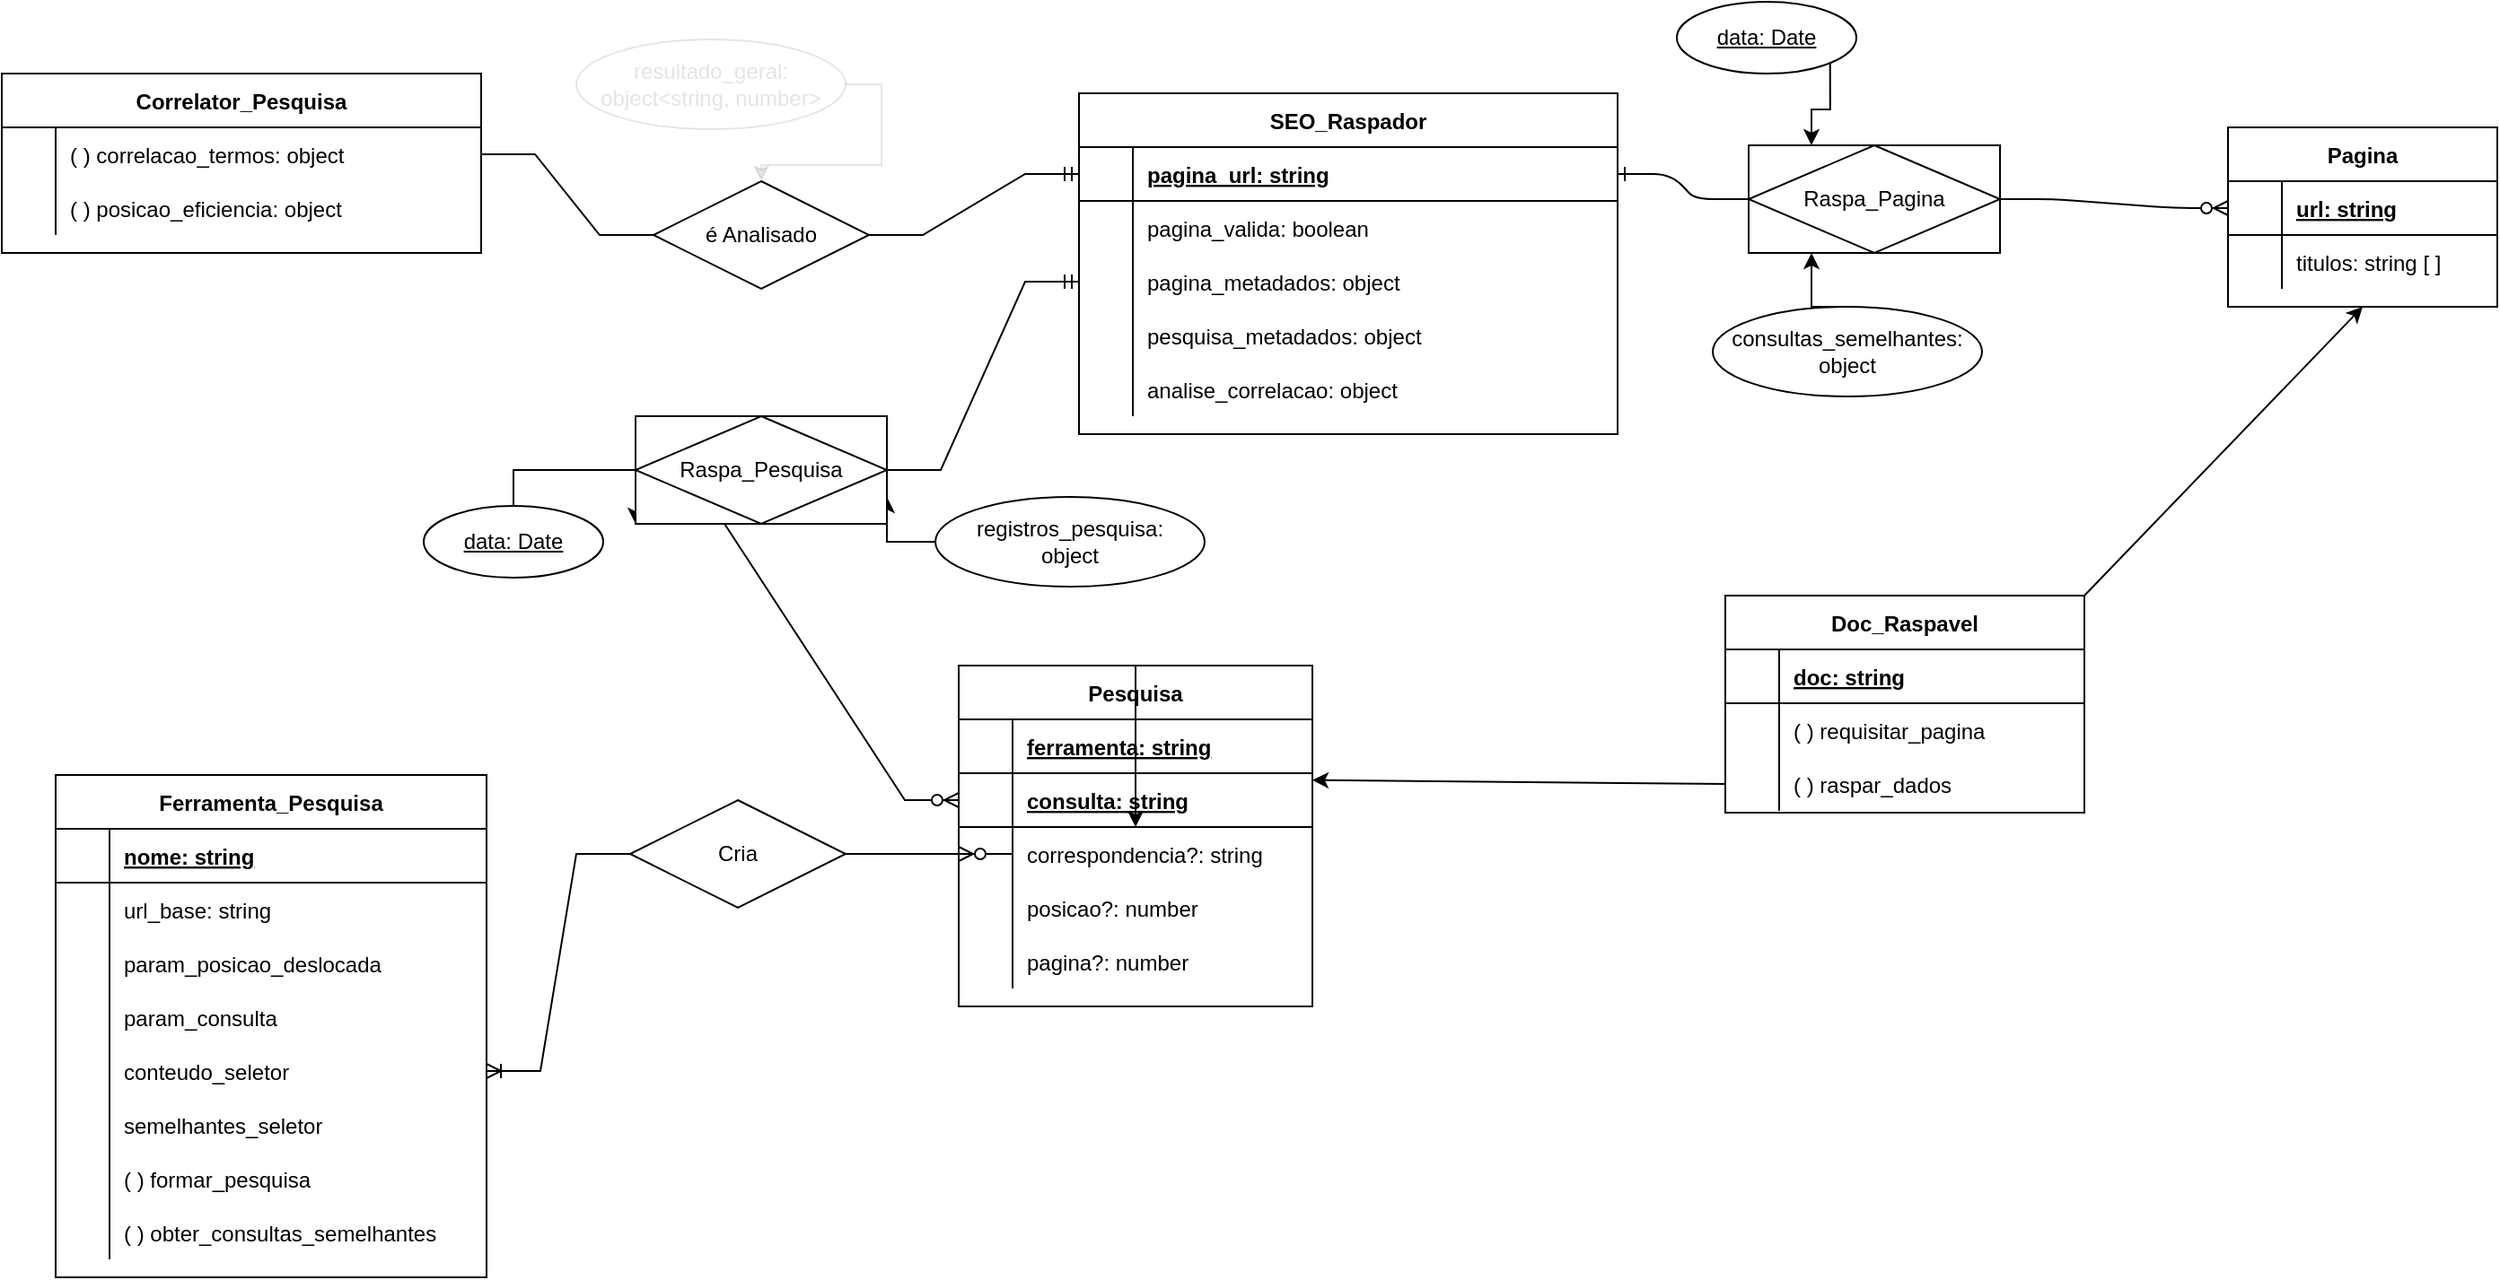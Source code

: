 <mxfile>
    <diagram id="R2lEEEUBdFMjLlhIrx00" name="Page-1">
        <mxGraphModel dx="1712" dy="629" grid="1" gridSize="10" guides="1" tooltips="1" connect="1" arrows="1" fold="1" page="1" pageScale="1" pageWidth="850" pageHeight="1100" math="0" shadow="0" extFonts="Permanent Marker^https://fonts.googleapis.com/css?family=Permanent+Marker">
            <root>
                <mxCell id="0"/>
                <mxCell id="1" parent="0"/>
                <mxCell id="C-vyLk0tnHw3VtMMgP7b-1" value="" style="edgeStyle=entityRelationEdgeStyle;endArrow=ERzeroToMany;startArrow=none;endFill=1;startFill=0;entryX=0;entryY=0.5;entryDx=0;entryDy=0;" parent="1" source="HEMJ96L9hh3HQL-ixUJp-1" target="C-vyLk0tnHw3VtMMgP7b-3" edge="1">
                    <mxGeometry width="100" height="100" relative="1" as="geometry">
                        <mxPoint x="453" y="749" as="sourcePoint"/>
                        <mxPoint x="403" y="439" as="targetPoint"/>
                    </mxGeometry>
                </mxCell>
                <mxCell id="C-vyLk0tnHw3VtMMgP7b-2" value="Pagina" style="shape=table;startSize=30;container=1;collapsible=1;childLayout=tableLayout;fixedRows=1;rowLines=0;fontStyle=1;align=center;resizeLast=1;" parent="1" vertex="1">
                    <mxGeometry x="580" y="189" width="150" height="100" as="geometry"/>
                </mxCell>
                <mxCell id="C-vyLk0tnHw3VtMMgP7b-3" value="" style="shape=partialRectangle;collapsible=0;dropTarget=0;pointerEvents=0;fillColor=none;points=[[0,0.5],[1,0.5]];portConstraint=eastwest;top=0;left=0;right=0;bottom=1;" parent="C-vyLk0tnHw3VtMMgP7b-2" vertex="1">
                    <mxGeometry y="30" width="150" height="30" as="geometry"/>
                </mxCell>
                <mxCell id="C-vyLk0tnHw3VtMMgP7b-4" value="" style="shape=partialRectangle;overflow=hidden;connectable=0;fillColor=none;top=0;left=0;bottom=0;right=0;fontStyle=1;" parent="C-vyLk0tnHw3VtMMgP7b-3" vertex="1">
                    <mxGeometry width="30" height="30" as="geometry">
                        <mxRectangle width="30" height="30" as="alternateBounds"/>
                    </mxGeometry>
                </mxCell>
                <mxCell id="C-vyLk0tnHw3VtMMgP7b-5" value="url: string" style="shape=partialRectangle;overflow=hidden;connectable=0;fillColor=none;top=0;left=0;bottom=0;right=0;align=left;spacingLeft=6;fontStyle=5;" parent="C-vyLk0tnHw3VtMMgP7b-3" vertex="1">
                    <mxGeometry x="30" width="120" height="30" as="geometry">
                        <mxRectangle width="120" height="30" as="alternateBounds"/>
                    </mxGeometry>
                </mxCell>
                <mxCell id="C-vyLk0tnHw3VtMMgP7b-6" value="" style="shape=partialRectangle;collapsible=0;dropTarget=0;pointerEvents=0;fillColor=none;points=[[0,0.5],[1,0.5]];portConstraint=eastwest;top=0;left=0;right=0;bottom=0;" parent="C-vyLk0tnHw3VtMMgP7b-2" vertex="1">
                    <mxGeometry y="60" width="150" height="30" as="geometry"/>
                </mxCell>
                <mxCell id="C-vyLk0tnHw3VtMMgP7b-7" value="" style="shape=partialRectangle;overflow=hidden;connectable=0;fillColor=none;top=0;left=0;bottom=0;right=0;" parent="C-vyLk0tnHw3VtMMgP7b-6" vertex="1">
                    <mxGeometry width="30" height="30" as="geometry">
                        <mxRectangle width="30" height="30" as="alternateBounds"/>
                    </mxGeometry>
                </mxCell>
                <mxCell id="C-vyLk0tnHw3VtMMgP7b-8" value="titulos: string [ ]" style="shape=partialRectangle;overflow=hidden;connectable=0;fillColor=none;top=0;left=0;bottom=0;right=0;align=left;spacingLeft=6;" parent="C-vyLk0tnHw3VtMMgP7b-6" vertex="1">
                    <mxGeometry x="30" width="120" height="30" as="geometry">
                        <mxRectangle width="120" height="30" as="alternateBounds"/>
                    </mxGeometry>
                </mxCell>
                <mxCell id="C-vyLk0tnHw3VtMMgP7b-13" value="Pesquisa" style="shape=table;startSize=30;container=1;collapsible=1;childLayout=tableLayout;fixedRows=1;rowLines=0;fontStyle=1;align=center;resizeLast=1;" parent="1" vertex="1">
                    <mxGeometry x="-127" y="489" width="197" height="190" as="geometry"/>
                </mxCell>
                <mxCell id="hO_KZcrl7EnLysT4cklq-43" value="" style="shape=partialRectangle;collapsible=0;dropTarget=0;pointerEvents=0;fillColor=none;points=[[0,0.5],[1,0.5]];portConstraint=eastwest;top=0;left=0;right=0;bottom=1;" parent="C-vyLk0tnHw3VtMMgP7b-13" vertex="1">
                    <mxGeometry y="30" width="197" height="30" as="geometry"/>
                </mxCell>
                <mxCell id="hO_KZcrl7EnLysT4cklq-44" value="" style="shape=partialRectangle;overflow=hidden;connectable=0;fillColor=none;top=0;left=0;bottom=0;right=0;fontStyle=1;" parent="hO_KZcrl7EnLysT4cklq-43" vertex="1">
                    <mxGeometry width="30" height="30" as="geometry">
                        <mxRectangle width="30" height="30" as="alternateBounds"/>
                    </mxGeometry>
                </mxCell>
                <mxCell id="hO_KZcrl7EnLysT4cklq-45" value="ferramenta: string" style="shape=partialRectangle;overflow=hidden;connectable=0;fillColor=none;top=0;left=0;bottom=0;right=0;align=left;spacingLeft=6;fontStyle=5;" parent="hO_KZcrl7EnLysT4cklq-43" vertex="1">
                    <mxGeometry x="30" width="167" height="30" as="geometry">
                        <mxRectangle width="167" height="30" as="alternateBounds"/>
                    </mxGeometry>
                </mxCell>
                <mxCell id="C-vyLk0tnHw3VtMMgP7b-14" value="" style="shape=partialRectangle;collapsible=0;dropTarget=0;pointerEvents=0;fillColor=none;points=[[0,0.5],[1,0.5]];portConstraint=eastwest;top=0;left=0;right=0;bottom=1;" parent="C-vyLk0tnHw3VtMMgP7b-13" vertex="1">
                    <mxGeometry y="60" width="197" height="30" as="geometry"/>
                </mxCell>
                <mxCell id="C-vyLk0tnHw3VtMMgP7b-15" value="" style="shape=partialRectangle;overflow=hidden;connectable=0;fillColor=none;top=0;left=0;bottom=0;right=0;fontStyle=1;" parent="C-vyLk0tnHw3VtMMgP7b-14" vertex="1">
                    <mxGeometry width="30" height="30" as="geometry">
                        <mxRectangle width="30" height="30" as="alternateBounds"/>
                    </mxGeometry>
                </mxCell>
                <mxCell id="C-vyLk0tnHw3VtMMgP7b-16" value="consulta: string" style="shape=partialRectangle;overflow=hidden;connectable=0;fillColor=none;top=0;left=0;bottom=0;right=0;align=left;spacingLeft=6;fontStyle=5;" parent="C-vyLk0tnHw3VtMMgP7b-14" vertex="1">
                    <mxGeometry x="30" width="167" height="30" as="geometry">
                        <mxRectangle width="167" height="30" as="alternateBounds"/>
                    </mxGeometry>
                </mxCell>
                <mxCell id="8" value="" style="shape=partialRectangle;collapsible=0;dropTarget=0;pointerEvents=0;fillColor=none;points=[[0,0.5],[1,0.5]];portConstraint=eastwest;top=0;left=0;right=0;bottom=0;" vertex="1" parent="C-vyLk0tnHw3VtMMgP7b-13">
                    <mxGeometry y="90" width="197" height="30" as="geometry"/>
                </mxCell>
                <mxCell id="9" value="" style="shape=partialRectangle;overflow=hidden;connectable=0;fillColor=none;top=0;left=0;bottom=0;right=0;" vertex="1" parent="8">
                    <mxGeometry width="30" height="30" as="geometry">
                        <mxRectangle width="30" height="30" as="alternateBounds"/>
                    </mxGeometry>
                </mxCell>
                <mxCell id="10" value="correspondencia?: string" style="shape=partialRectangle;overflow=hidden;connectable=0;fillColor=none;top=0;left=0;bottom=0;right=0;align=left;spacingLeft=6;" vertex="1" parent="8">
                    <mxGeometry x="30" width="167" height="30" as="geometry">
                        <mxRectangle width="167" height="30" as="alternateBounds"/>
                    </mxGeometry>
                </mxCell>
                <mxCell id="C-vyLk0tnHw3VtMMgP7b-17" value="" style="shape=partialRectangle;collapsible=0;dropTarget=0;pointerEvents=0;fillColor=none;points=[[0,0.5],[1,0.5]];portConstraint=eastwest;top=0;left=0;right=0;bottom=0;" parent="C-vyLk0tnHw3VtMMgP7b-13" vertex="1">
                    <mxGeometry y="120" width="197" height="30" as="geometry"/>
                </mxCell>
                <mxCell id="C-vyLk0tnHw3VtMMgP7b-18" value="" style="shape=partialRectangle;overflow=hidden;connectable=0;fillColor=none;top=0;left=0;bottom=0;right=0;" parent="C-vyLk0tnHw3VtMMgP7b-17" vertex="1">
                    <mxGeometry width="30" height="30" as="geometry">
                        <mxRectangle width="30" height="30" as="alternateBounds"/>
                    </mxGeometry>
                </mxCell>
                <mxCell id="C-vyLk0tnHw3VtMMgP7b-19" value="posicao?: number" style="shape=partialRectangle;overflow=hidden;connectable=0;fillColor=none;top=0;left=0;bottom=0;right=0;align=left;spacingLeft=6;" parent="C-vyLk0tnHw3VtMMgP7b-17" vertex="1">
                    <mxGeometry x="30" width="167" height="30" as="geometry">
                        <mxRectangle width="167" height="30" as="alternateBounds"/>
                    </mxGeometry>
                </mxCell>
                <mxCell id="C-vyLk0tnHw3VtMMgP7b-20" value="" style="shape=partialRectangle;collapsible=0;dropTarget=0;pointerEvents=0;fillColor=none;points=[[0,0.5],[1,0.5]];portConstraint=eastwest;top=0;left=0;right=0;bottom=0;" parent="C-vyLk0tnHw3VtMMgP7b-13" vertex="1">
                    <mxGeometry y="150" width="197" height="30" as="geometry"/>
                </mxCell>
                <mxCell id="C-vyLk0tnHw3VtMMgP7b-21" value="" style="shape=partialRectangle;overflow=hidden;connectable=0;fillColor=none;top=0;left=0;bottom=0;right=0;" parent="C-vyLk0tnHw3VtMMgP7b-20" vertex="1">
                    <mxGeometry width="30" height="30" as="geometry">
                        <mxRectangle width="30" height="30" as="alternateBounds"/>
                    </mxGeometry>
                </mxCell>
                <mxCell id="C-vyLk0tnHw3VtMMgP7b-22" value="pagina?: number" style="shape=partialRectangle;overflow=hidden;connectable=0;fillColor=none;top=0;left=0;bottom=0;right=0;align=left;spacingLeft=6;" parent="C-vyLk0tnHw3VtMMgP7b-20" vertex="1">
                    <mxGeometry x="30" width="167" height="30" as="geometry">
                        <mxRectangle width="167" height="30" as="alternateBounds"/>
                    </mxGeometry>
                </mxCell>
                <mxCell id="11" style="edgeStyle=none;html=1;" edge="1" parent="C-vyLk0tnHw3VtMMgP7b-13" source="C-vyLk0tnHw3VtMMgP7b-13" target="8">
                    <mxGeometry relative="1" as="geometry"/>
                </mxCell>
                <mxCell id="C-vyLk0tnHw3VtMMgP7b-23" value="SEO_Raspador" style="shape=table;startSize=30;container=1;collapsible=1;childLayout=tableLayout;fixedRows=1;rowLines=0;fontStyle=1;align=center;resizeLast=1;" parent="1" vertex="1">
                    <mxGeometry x="-60" y="170" width="300" height="190" as="geometry"/>
                </mxCell>
                <mxCell id="C-vyLk0tnHw3VtMMgP7b-24" value="" style="shape=partialRectangle;collapsible=0;dropTarget=0;pointerEvents=0;fillColor=none;points=[[0,0.5],[1,0.5]];portConstraint=eastwest;top=0;left=0;right=0;bottom=1;" parent="C-vyLk0tnHw3VtMMgP7b-23" vertex="1">
                    <mxGeometry y="30" width="300" height="30" as="geometry"/>
                </mxCell>
                <mxCell id="C-vyLk0tnHw3VtMMgP7b-25" value="" style="shape=partialRectangle;overflow=hidden;connectable=0;fillColor=none;top=0;left=0;bottom=0;right=0;fontStyle=1;" parent="C-vyLk0tnHw3VtMMgP7b-24" vertex="1">
                    <mxGeometry width="30" height="30" as="geometry">
                        <mxRectangle width="30" height="30" as="alternateBounds"/>
                    </mxGeometry>
                </mxCell>
                <mxCell id="C-vyLk0tnHw3VtMMgP7b-26" value="pagina_url: string" style="shape=partialRectangle;overflow=hidden;connectable=0;fillColor=none;top=0;left=0;bottom=0;right=0;align=left;spacingLeft=6;fontStyle=5;" parent="C-vyLk0tnHw3VtMMgP7b-24" vertex="1">
                    <mxGeometry x="30" width="270" height="30" as="geometry">
                        <mxRectangle width="270" height="30" as="alternateBounds"/>
                    </mxGeometry>
                </mxCell>
                <mxCell id="C-vyLk0tnHw3VtMMgP7b-27" value="" style="shape=partialRectangle;collapsible=0;dropTarget=0;pointerEvents=0;fillColor=none;points=[[0,0.5],[1,0.5]];portConstraint=eastwest;top=0;left=0;right=0;bottom=0;" parent="C-vyLk0tnHw3VtMMgP7b-23" vertex="1">
                    <mxGeometry y="60" width="300" height="30" as="geometry"/>
                </mxCell>
                <mxCell id="C-vyLk0tnHw3VtMMgP7b-28" value="" style="shape=partialRectangle;overflow=hidden;connectable=0;fillColor=none;top=0;left=0;bottom=0;right=0;" parent="C-vyLk0tnHw3VtMMgP7b-27" vertex="1">
                    <mxGeometry width="30" height="30" as="geometry">
                        <mxRectangle width="30" height="30" as="alternateBounds"/>
                    </mxGeometry>
                </mxCell>
                <mxCell id="C-vyLk0tnHw3VtMMgP7b-29" value="pagina_valida: boolean" style="shape=partialRectangle;overflow=hidden;connectable=0;fillColor=none;top=0;left=0;bottom=0;right=0;align=left;spacingLeft=6;" parent="C-vyLk0tnHw3VtMMgP7b-27" vertex="1">
                    <mxGeometry x="30" width="270" height="30" as="geometry">
                        <mxRectangle width="270" height="30" as="alternateBounds"/>
                    </mxGeometry>
                </mxCell>
                <mxCell id="hO_KZcrl7EnLysT4cklq-31" value="" style="shape=partialRectangle;collapsible=0;dropTarget=0;pointerEvents=0;fillColor=none;points=[[0,0.5],[1,0.5]];portConstraint=eastwest;top=0;left=0;right=0;bottom=0;" parent="C-vyLk0tnHw3VtMMgP7b-23" vertex="1">
                    <mxGeometry y="90" width="300" height="30" as="geometry"/>
                </mxCell>
                <mxCell id="hO_KZcrl7EnLysT4cklq-32" value="" style="shape=partialRectangle;overflow=hidden;connectable=0;fillColor=none;top=0;left=0;bottom=0;right=0;" parent="hO_KZcrl7EnLysT4cklq-31" vertex="1">
                    <mxGeometry width="30" height="30" as="geometry">
                        <mxRectangle width="30" height="30" as="alternateBounds"/>
                    </mxGeometry>
                </mxCell>
                <mxCell id="hO_KZcrl7EnLysT4cklq-33" value="pagina_metadados: object" style="shape=partialRectangle;overflow=hidden;connectable=0;fillColor=none;top=0;left=0;bottom=0;right=0;align=left;spacingLeft=6;" parent="hO_KZcrl7EnLysT4cklq-31" vertex="1">
                    <mxGeometry x="30" width="270" height="30" as="geometry">
                        <mxRectangle width="270" height="30" as="alternateBounds"/>
                    </mxGeometry>
                </mxCell>
                <mxCell id="HEMJ96L9hh3HQL-ixUJp-23" value="" style="shape=partialRectangle;collapsible=0;dropTarget=0;pointerEvents=0;fillColor=none;points=[[0,0.5],[1,0.5]];portConstraint=eastwest;top=0;left=0;right=0;bottom=0;" parent="C-vyLk0tnHw3VtMMgP7b-23" vertex="1">
                    <mxGeometry y="120" width="300" height="30" as="geometry"/>
                </mxCell>
                <mxCell id="HEMJ96L9hh3HQL-ixUJp-24" value="" style="shape=partialRectangle;overflow=hidden;connectable=0;fillColor=none;top=0;left=0;bottom=0;right=0;" parent="HEMJ96L9hh3HQL-ixUJp-23" vertex="1">
                    <mxGeometry width="30" height="30" as="geometry">
                        <mxRectangle width="30" height="30" as="alternateBounds"/>
                    </mxGeometry>
                </mxCell>
                <mxCell id="HEMJ96L9hh3HQL-ixUJp-25" value="pesquisa_metadados: object" style="shape=partialRectangle;overflow=hidden;connectable=0;fillColor=none;top=0;left=0;bottom=0;right=0;align=left;spacingLeft=6;" parent="HEMJ96L9hh3HQL-ixUJp-23" vertex="1">
                    <mxGeometry x="30" width="270" height="30" as="geometry">
                        <mxRectangle width="270" height="30" as="alternateBounds"/>
                    </mxGeometry>
                </mxCell>
                <mxCell id="hO_KZcrl7EnLysT4cklq-22" value="" style="shape=partialRectangle;collapsible=0;dropTarget=0;pointerEvents=0;fillColor=none;points=[[0,0.5],[1,0.5]];portConstraint=eastwest;top=0;left=0;right=0;bottom=0;" parent="C-vyLk0tnHw3VtMMgP7b-23" vertex="1">
                    <mxGeometry y="150" width="300" height="30" as="geometry"/>
                </mxCell>
                <mxCell id="hO_KZcrl7EnLysT4cklq-23" value="" style="shape=partialRectangle;overflow=hidden;connectable=0;fillColor=none;top=0;left=0;bottom=0;right=0;" parent="hO_KZcrl7EnLysT4cklq-22" vertex="1">
                    <mxGeometry width="30" height="30" as="geometry">
                        <mxRectangle width="30" height="30" as="alternateBounds"/>
                    </mxGeometry>
                </mxCell>
                <mxCell id="hO_KZcrl7EnLysT4cklq-24" value="analise_correlacao: object" style="shape=partialRectangle;overflow=hidden;connectable=0;fillColor=none;top=0;left=0;bottom=0;right=0;align=left;spacingLeft=6;" parent="hO_KZcrl7EnLysT4cklq-22" vertex="1">
                    <mxGeometry x="30" width="270" height="30" as="geometry">
                        <mxRectangle width="270" height="30" as="alternateBounds"/>
                    </mxGeometry>
                </mxCell>
                <mxCell id="HEMJ96L9hh3HQL-ixUJp-1" value="Raspa_Pagina" style="shape=associativeEntity;whiteSpace=wrap;html=1;align=center;" parent="1" vertex="1">
                    <mxGeometry x="313" y="199" width="140" height="60" as="geometry"/>
                </mxCell>
                <mxCell id="HEMJ96L9hh3HQL-ixUJp-2" value="" style="edgeStyle=entityRelationEdgeStyle;endArrow=none;startArrow=ERone;endFill=1;startFill=0;" parent="1" source="C-vyLk0tnHw3VtMMgP7b-24" target="HEMJ96L9hh3HQL-ixUJp-1" edge="1">
                    <mxGeometry width="100" height="100" relative="1" as="geometry">
                        <mxPoint x="183" y="214" as="sourcePoint"/>
                        <mxPoint x="563" y="224" as="targetPoint"/>
                    </mxGeometry>
                </mxCell>
                <mxCell id="HEMJ96L9hh3HQL-ixUJp-13" style="edgeStyle=orthogonalEdgeStyle;rounded=0;orthogonalLoop=1;jettySize=auto;html=1;exitX=1;exitY=1;exitDx=0;exitDy=0;entryX=0.25;entryY=0;entryDx=0;entryDy=0;" parent="1" source="HEMJ96L9hh3HQL-ixUJp-7" target="HEMJ96L9hh3HQL-ixUJp-1" edge="1">
                    <mxGeometry relative="1" as="geometry"/>
                </mxCell>
                <mxCell id="HEMJ96L9hh3HQL-ixUJp-7" value="data: Date" style="ellipse;whiteSpace=wrap;html=1;align=center;fontStyle=4;" parent="1" vertex="1">
                    <mxGeometry x="273" y="119" width="100" height="40" as="geometry"/>
                </mxCell>
                <mxCell id="HEMJ96L9hh3HQL-ixUJp-14" style="edgeStyle=orthogonalEdgeStyle;rounded=0;orthogonalLoop=1;jettySize=auto;html=1;exitX=0.5;exitY=0;exitDx=0;exitDy=0;entryX=0.25;entryY=1;entryDx=0;entryDy=0;" parent="1" source="HEMJ96L9hh3HQL-ixUJp-12" target="HEMJ96L9hh3HQL-ixUJp-1" edge="1">
                    <mxGeometry relative="1" as="geometry"/>
                </mxCell>
                <mxCell id="HEMJ96L9hh3HQL-ixUJp-12" value="consultas_semelhantes:&lt;br&gt;object" style="ellipse;whiteSpace=wrap;html=1;align=center;" parent="1" vertex="1">
                    <mxGeometry x="293" y="289" width="150" height="50" as="geometry"/>
                </mxCell>
                <mxCell id="HEMJ96L9hh3HQL-ixUJp-27" style="edgeStyle=orthogonalEdgeStyle;rounded=0;orthogonalLoop=1;jettySize=auto;html=1;exitX=0;exitY=0.5;exitDx=0;exitDy=0;entryX=1;entryY=0.75;entryDx=0;entryDy=0;" parent="1" source="HEMJ96L9hh3HQL-ixUJp-26" target="HEMJ96L9hh3HQL-ixUJp-21" edge="1">
                    <mxGeometry relative="1" as="geometry"/>
                </mxCell>
                <mxCell id="HEMJ96L9hh3HQL-ixUJp-26" value="registros_pesquisa:&lt;br&gt;object" style="ellipse;whiteSpace=wrap;html=1;align=center;" parent="1" vertex="1">
                    <mxGeometry x="-140" y="395" width="150" height="50" as="geometry"/>
                </mxCell>
                <mxCell id="HEMJ96L9hh3HQL-ixUJp-38" value="Correlator_Pesquisa" style="shape=table;startSize=30;container=1;collapsible=1;childLayout=tableLayout;fixedRows=1;rowLines=0;fontStyle=1;align=center;resizeLast=1;" parent="1" vertex="1">
                    <mxGeometry x="-660" y="159" width="267" height="100" as="geometry"/>
                </mxCell>
                <mxCell id="HEMJ96L9hh3HQL-ixUJp-42" value="" style="shape=partialRectangle;collapsible=0;dropTarget=0;pointerEvents=0;fillColor=none;points=[[0,0.5],[1,0.5]];portConstraint=eastwest;top=0;left=0;right=0;bottom=0;" parent="HEMJ96L9hh3HQL-ixUJp-38" vertex="1">
                    <mxGeometry y="30" width="267" height="30" as="geometry"/>
                </mxCell>
                <mxCell id="HEMJ96L9hh3HQL-ixUJp-43" value="" style="shape=partialRectangle;overflow=hidden;connectable=0;fillColor=none;top=0;left=0;bottom=0;right=0;" parent="HEMJ96L9hh3HQL-ixUJp-42" vertex="1">
                    <mxGeometry width="30" height="30" as="geometry">
                        <mxRectangle width="30" height="30" as="alternateBounds"/>
                    </mxGeometry>
                </mxCell>
                <mxCell id="HEMJ96L9hh3HQL-ixUJp-44" value="( ) correlacao_termos: object" style="shape=partialRectangle;overflow=hidden;connectable=0;fillColor=none;top=0;left=0;bottom=0;right=0;align=left;spacingLeft=6;" parent="HEMJ96L9hh3HQL-ixUJp-42" vertex="1">
                    <mxGeometry x="30" width="237" height="30" as="geometry">
                        <mxRectangle width="237" height="30" as="alternateBounds"/>
                    </mxGeometry>
                </mxCell>
                <mxCell id="HEMJ96L9hh3HQL-ixUJp-45" value="" style="shape=partialRectangle;collapsible=0;dropTarget=0;pointerEvents=0;fillColor=none;points=[[0,0.5],[1,0.5]];portConstraint=eastwest;top=0;left=0;right=0;bottom=0;" parent="HEMJ96L9hh3HQL-ixUJp-38" vertex="1">
                    <mxGeometry y="60" width="267" height="30" as="geometry"/>
                </mxCell>
                <mxCell id="HEMJ96L9hh3HQL-ixUJp-46" value="" style="shape=partialRectangle;overflow=hidden;connectable=0;fillColor=none;top=0;left=0;bottom=0;right=0;" parent="HEMJ96L9hh3HQL-ixUJp-45" vertex="1">
                    <mxGeometry width="30" height="30" as="geometry">
                        <mxRectangle width="30" height="30" as="alternateBounds"/>
                    </mxGeometry>
                </mxCell>
                <mxCell id="HEMJ96L9hh3HQL-ixUJp-47" value="( ) posicao_eficiencia: object" style="shape=partialRectangle;overflow=hidden;connectable=0;fillColor=none;top=0;left=0;bottom=0;right=0;align=left;spacingLeft=6;" parent="HEMJ96L9hh3HQL-ixUJp-45" vertex="1">
                    <mxGeometry x="30" width="237" height="30" as="geometry">
                        <mxRectangle width="237" height="30" as="alternateBounds"/>
                    </mxGeometry>
                </mxCell>
                <mxCell id="HEMJ96L9hh3HQL-ixUJp-49" value="" style="edgeStyle=entityRelationEdgeStyle;fontSize=12;html=1;endArrow=ERmandOne;rounded=0;entryX=0;entryY=0.5;entryDx=0;entryDy=0;exitX=1;exitY=0.5;exitDx=0;exitDy=0;startArrow=none;" parent="1" source="HEMJ96L9hh3HQL-ixUJp-50" target="C-vyLk0tnHw3VtMMgP7b-24" edge="1">
                    <mxGeometry width="100" height="100" relative="1" as="geometry">
                        <mxPoint x="-297" y="319" as="sourcePoint"/>
                        <mxPoint x="-197" y="219" as="targetPoint"/>
                    </mxGeometry>
                </mxCell>
                <mxCell id="HEMJ96L9hh3HQL-ixUJp-50" value="é Analisado" style="shape=rhombus;perimeter=rhombusPerimeter;whiteSpace=wrap;html=1;align=center;" parent="1" vertex="1">
                    <mxGeometry x="-297" y="219" width="120" height="60" as="geometry"/>
                </mxCell>
                <mxCell id="HEMJ96L9hh3HQL-ixUJp-51" value="" style="edgeStyle=entityRelationEdgeStyle;fontSize=12;html=1;endArrow=none;rounded=0;entryX=0;entryY=0.5;entryDx=0;entryDy=0;exitX=1;exitY=0.5;exitDx=0;exitDy=0;" parent="1" source="HEMJ96L9hh3HQL-ixUJp-42" target="HEMJ96L9hh3HQL-ixUJp-50" edge="1">
                    <mxGeometry width="100" height="100" relative="1" as="geometry">
                        <mxPoint x="-407" y="209.0" as="sourcePoint"/>
                        <mxPoint x="-87" y="204" as="targetPoint"/>
                    </mxGeometry>
                </mxCell>
                <mxCell id="HEMJ96L9hh3HQL-ixUJp-53" style="edgeStyle=orthogonalEdgeStyle;rounded=0;orthogonalLoop=1;jettySize=auto;html=1;exitX=1;exitY=0.5;exitDx=0;exitDy=0;entryX=0.5;entryY=0;entryDx=0;entryDy=0;strokeColor=default;opacity=10;" parent="1" source="HEMJ96L9hh3HQL-ixUJp-52" target="HEMJ96L9hh3HQL-ixUJp-50" edge="1">
                    <mxGeometry relative="1" as="geometry"/>
                </mxCell>
                <mxCell id="HEMJ96L9hh3HQL-ixUJp-52" value="resultado_geral:&lt;br&gt;object&amp;lt;string, number&amp;gt;" style="ellipse;whiteSpace=wrap;html=1;align=center;fillColor=none;textOpacity=10;strokeColor=default;opacity=10;" parent="1" vertex="1">
                    <mxGeometry x="-340" y="140" width="150" height="50" as="geometry"/>
                </mxCell>
                <mxCell id="HEMJ96L9hh3HQL-ixUJp-54" value="Ferramenta_Pesquisa" style="shape=table;startSize=30;container=1;collapsible=1;childLayout=tableLayout;fixedRows=1;rowLines=0;fontStyle=1;align=center;resizeLast=1;" parent="1" vertex="1">
                    <mxGeometry x="-630" y="550" width="240" height="280" as="geometry"/>
                </mxCell>
                <mxCell id="HEMJ96L9hh3HQL-ixUJp-55" value="" style="shape=partialRectangle;collapsible=0;dropTarget=0;pointerEvents=0;fillColor=none;points=[[0,0.5],[1,0.5]];portConstraint=eastwest;top=0;left=0;right=0;bottom=1;" parent="HEMJ96L9hh3HQL-ixUJp-54" vertex="1">
                    <mxGeometry y="30" width="240" height="30" as="geometry"/>
                </mxCell>
                <mxCell id="HEMJ96L9hh3HQL-ixUJp-56" value="" style="shape=partialRectangle;overflow=hidden;connectable=0;fillColor=none;top=0;left=0;bottom=0;right=0;fontStyle=1;" parent="HEMJ96L9hh3HQL-ixUJp-55" vertex="1">
                    <mxGeometry width="30" height="30" as="geometry">
                        <mxRectangle width="30" height="30" as="alternateBounds"/>
                    </mxGeometry>
                </mxCell>
                <mxCell id="HEMJ96L9hh3HQL-ixUJp-57" value="nome: string" style="shape=partialRectangle;overflow=hidden;connectable=0;fillColor=none;top=0;left=0;bottom=0;right=0;align=left;spacingLeft=6;fontStyle=5;" parent="HEMJ96L9hh3HQL-ixUJp-55" vertex="1">
                    <mxGeometry x="30" width="210" height="30" as="geometry">
                        <mxRectangle width="210" height="30" as="alternateBounds"/>
                    </mxGeometry>
                </mxCell>
                <mxCell id="HEMJ96L9hh3HQL-ixUJp-58" value="" style="shape=partialRectangle;collapsible=0;dropTarget=0;pointerEvents=0;fillColor=none;points=[[0,0.5],[1,0.5]];portConstraint=eastwest;top=0;left=0;right=0;bottom=0;" parent="HEMJ96L9hh3HQL-ixUJp-54" vertex="1">
                    <mxGeometry y="60" width="240" height="30" as="geometry"/>
                </mxCell>
                <mxCell id="HEMJ96L9hh3HQL-ixUJp-59" value="" style="shape=partialRectangle;overflow=hidden;connectable=0;fillColor=none;top=0;left=0;bottom=0;right=0;" parent="HEMJ96L9hh3HQL-ixUJp-58" vertex="1">
                    <mxGeometry width="30" height="30" as="geometry">
                        <mxRectangle width="30" height="30" as="alternateBounds"/>
                    </mxGeometry>
                </mxCell>
                <mxCell id="HEMJ96L9hh3HQL-ixUJp-60" value="url_base: string" style="shape=partialRectangle;overflow=hidden;connectable=0;fillColor=none;top=0;left=0;bottom=0;right=0;align=left;spacingLeft=6;" parent="HEMJ96L9hh3HQL-ixUJp-58" vertex="1">
                    <mxGeometry x="30" width="210" height="30" as="geometry">
                        <mxRectangle width="210" height="30" as="alternateBounds"/>
                    </mxGeometry>
                </mxCell>
                <mxCell id="hO_KZcrl7EnLysT4cklq-34" value="" style="shape=partialRectangle;collapsible=0;dropTarget=0;pointerEvents=0;fillColor=none;points=[[0,0.5],[1,0.5]];portConstraint=eastwest;top=0;left=0;right=0;bottom=0;" parent="HEMJ96L9hh3HQL-ixUJp-54" vertex="1">
                    <mxGeometry y="90" width="240" height="30" as="geometry"/>
                </mxCell>
                <mxCell id="hO_KZcrl7EnLysT4cklq-35" value="" style="shape=partialRectangle;overflow=hidden;connectable=0;fillColor=none;top=0;left=0;bottom=0;right=0;" parent="hO_KZcrl7EnLysT4cklq-34" vertex="1">
                    <mxGeometry width="30" height="30" as="geometry">
                        <mxRectangle width="30" height="30" as="alternateBounds"/>
                    </mxGeometry>
                </mxCell>
                <mxCell id="hO_KZcrl7EnLysT4cklq-36" value="param_posicao_deslocada" style="shape=partialRectangle;overflow=hidden;connectable=0;fillColor=none;top=0;left=0;bottom=0;right=0;align=left;spacingLeft=6;" parent="hO_KZcrl7EnLysT4cklq-34" vertex="1">
                    <mxGeometry x="30" width="210" height="30" as="geometry">
                        <mxRectangle width="210" height="30" as="alternateBounds"/>
                    </mxGeometry>
                </mxCell>
                <mxCell id="hO_KZcrl7EnLysT4cklq-37" value="" style="shape=partialRectangle;collapsible=0;dropTarget=0;pointerEvents=0;fillColor=none;points=[[0,0.5],[1,0.5]];portConstraint=eastwest;top=0;left=0;right=0;bottom=0;" parent="HEMJ96L9hh3HQL-ixUJp-54" vertex="1">
                    <mxGeometry y="120" width="240" height="30" as="geometry"/>
                </mxCell>
                <mxCell id="hO_KZcrl7EnLysT4cklq-38" value="" style="shape=partialRectangle;overflow=hidden;connectable=0;fillColor=none;top=0;left=0;bottom=0;right=0;" parent="hO_KZcrl7EnLysT4cklq-37" vertex="1">
                    <mxGeometry width="30" height="30" as="geometry">
                        <mxRectangle width="30" height="30" as="alternateBounds"/>
                    </mxGeometry>
                </mxCell>
                <mxCell id="hO_KZcrl7EnLysT4cklq-39" value="param_consulta" style="shape=partialRectangle;overflow=hidden;connectable=0;fillColor=none;top=0;left=0;bottom=0;right=0;align=left;spacingLeft=6;" parent="hO_KZcrl7EnLysT4cklq-37" vertex="1">
                    <mxGeometry x="30" width="210" height="30" as="geometry">
                        <mxRectangle width="210" height="30" as="alternateBounds"/>
                    </mxGeometry>
                </mxCell>
                <mxCell id="hO_KZcrl7EnLysT4cklq-40" value="" style="shape=partialRectangle;collapsible=0;dropTarget=0;pointerEvents=0;fillColor=none;points=[[0,0.5],[1,0.5]];portConstraint=eastwest;top=0;left=0;right=0;bottom=0;" parent="HEMJ96L9hh3HQL-ixUJp-54" vertex="1">
                    <mxGeometry y="150" width="240" height="30" as="geometry"/>
                </mxCell>
                <mxCell id="hO_KZcrl7EnLysT4cklq-41" value="" style="shape=partialRectangle;overflow=hidden;connectable=0;fillColor=none;top=0;left=0;bottom=0;right=0;" parent="hO_KZcrl7EnLysT4cklq-40" vertex="1">
                    <mxGeometry width="30" height="30" as="geometry">
                        <mxRectangle width="30" height="30" as="alternateBounds"/>
                    </mxGeometry>
                </mxCell>
                <mxCell id="hO_KZcrl7EnLysT4cklq-42" value="conteudo_seletor" style="shape=partialRectangle;overflow=hidden;connectable=0;fillColor=none;top=0;left=0;bottom=0;right=0;align=left;spacingLeft=6;" parent="hO_KZcrl7EnLysT4cklq-40" vertex="1">
                    <mxGeometry x="30" width="210" height="30" as="geometry">
                        <mxRectangle width="210" height="30" as="alternateBounds"/>
                    </mxGeometry>
                </mxCell>
                <mxCell id="2" value="" style="shape=partialRectangle;collapsible=0;dropTarget=0;pointerEvents=0;fillColor=none;points=[[0,0.5],[1,0.5]];portConstraint=eastwest;top=0;left=0;right=0;bottom=0;" vertex="1" parent="HEMJ96L9hh3HQL-ixUJp-54">
                    <mxGeometry y="180" width="240" height="30" as="geometry"/>
                </mxCell>
                <mxCell id="3" value="" style="shape=partialRectangle;overflow=hidden;connectable=0;fillColor=none;top=0;left=0;bottom=0;right=0;" vertex="1" parent="2">
                    <mxGeometry width="30" height="30" as="geometry">
                        <mxRectangle width="30" height="30" as="alternateBounds"/>
                    </mxGeometry>
                </mxCell>
                <mxCell id="4" value="semelhantes_seletor" style="shape=partialRectangle;overflow=hidden;connectable=0;fillColor=none;top=0;left=0;bottom=0;right=0;align=left;spacingLeft=6;" vertex="1" parent="2">
                    <mxGeometry x="30" width="210" height="30" as="geometry">
                        <mxRectangle width="210" height="30" as="alternateBounds"/>
                    </mxGeometry>
                </mxCell>
                <mxCell id="hO_KZcrl7EnLysT4cklq-60" value="" style="shape=partialRectangle;collapsible=0;dropTarget=0;pointerEvents=0;fillColor=none;points=[[0,0.5],[1,0.5]];portConstraint=eastwest;top=0;left=0;right=0;bottom=0;" parent="HEMJ96L9hh3HQL-ixUJp-54" vertex="1">
                    <mxGeometry y="210" width="240" height="30" as="geometry"/>
                </mxCell>
                <mxCell id="hO_KZcrl7EnLysT4cklq-61" value="" style="shape=partialRectangle;overflow=hidden;connectable=0;fillColor=none;top=0;left=0;bottom=0;right=0;" parent="hO_KZcrl7EnLysT4cklq-60" vertex="1">
                    <mxGeometry width="30" height="30" as="geometry">
                        <mxRectangle width="30" height="30" as="alternateBounds"/>
                    </mxGeometry>
                </mxCell>
                <mxCell id="hO_KZcrl7EnLysT4cklq-62" value="( ) formar_pesquisa" style="shape=partialRectangle;overflow=hidden;connectable=0;fillColor=none;top=0;left=0;bottom=0;right=0;align=left;spacingLeft=6;" parent="hO_KZcrl7EnLysT4cklq-60" vertex="1">
                    <mxGeometry x="30" width="210" height="30" as="geometry">
                        <mxRectangle width="210" height="30" as="alternateBounds"/>
                    </mxGeometry>
                </mxCell>
                <mxCell id="5" value="" style="shape=partialRectangle;collapsible=0;dropTarget=0;pointerEvents=0;fillColor=none;points=[[0,0.5],[1,0.5]];portConstraint=eastwest;top=0;left=0;right=0;bottom=0;" vertex="1" parent="HEMJ96L9hh3HQL-ixUJp-54">
                    <mxGeometry y="240" width="240" height="30" as="geometry"/>
                </mxCell>
                <mxCell id="6" value="" style="shape=partialRectangle;overflow=hidden;connectable=0;fillColor=none;top=0;left=0;bottom=0;right=0;" vertex="1" parent="5">
                    <mxGeometry width="30" height="30" as="geometry">
                        <mxRectangle width="30" height="30" as="alternateBounds"/>
                    </mxGeometry>
                </mxCell>
                <mxCell id="7" value="( ) obter_consultas_semelhantes" style="shape=partialRectangle;overflow=hidden;connectable=0;fillColor=none;top=0;left=0;bottom=0;right=0;align=left;spacingLeft=6;" vertex="1" parent="5">
                    <mxGeometry x="30" width="210" height="30" as="geometry">
                        <mxRectangle width="210" height="30" as="alternateBounds"/>
                    </mxGeometry>
                </mxCell>
                <mxCell id="hO_KZcrl7EnLysT4cklq-1" value="Doc_Raspavel" style="shape=table;startSize=30;container=1;collapsible=1;childLayout=tableLayout;fixedRows=1;rowLines=0;fontStyle=1;align=center;resizeLast=1;" parent="1" vertex="1">
                    <mxGeometry x="300" y="450" width="200" height="121" as="geometry"/>
                </mxCell>
                <mxCell id="hO_KZcrl7EnLysT4cklq-2" value="" style="shape=partialRectangle;collapsible=0;dropTarget=0;pointerEvents=0;fillColor=none;points=[[0,0.5],[1,0.5]];portConstraint=eastwest;top=0;left=0;right=0;bottom=1;" parent="hO_KZcrl7EnLysT4cklq-1" vertex="1">
                    <mxGeometry y="30" width="200" height="30" as="geometry"/>
                </mxCell>
                <mxCell id="hO_KZcrl7EnLysT4cklq-3" value="" style="shape=partialRectangle;overflow=hidden;connectable=0;fillColor=none;top=0;left=0;bottom=0;right=0;fontStyle=1;" parent="hO_KZcrl7EnLysT4cklq-2" vertex="1">
                    <mxGeometry width="30" height="30" as="geometry">
                        <mxRectangle width="30" height="30" as="alternateBounds"/>
                    </mxGeometry>
                </mxCell>
                <mxCell id="hO_KZcrl7EnLysT4cklq-4" value="doc: string" style="shape=partialRectangle;overflow=hidden;connectable=0;fillColor=none;top=0;left=0;bottom=0;right=0;align=left;spacingLeft=6;fontStyle=5;" parent="hO_KZcrl7EnLysT4cklq-2" vertex="1">
                    <mxGeometry x="30" width="170" height="30" as="geometry">
                        <mxRectangle width="170" height="30" as="alternateBounds"/>
                    </mxGeometry>
                </mxCell>
                <mxCell id="hO_KZcrl7EnLysT4cklq-5" value="" style="shape=partialRectangle;collapsible=0;dropTarget=0;pointerEvents=0;fillColor=none;points=[[0,0.5],[1,0.5]];portConstraint=eastwest;top=0;left=0;right=0;bottom=0;" parent="hO_KZcrl7EnLysT4cklq-1" vertex="1">
                    <mxGeometry y="60" width="200" height="30" as="geometry"/>
                </mxCell>
                <mxCell id="hO_KZcrl7EnLysT4cklq-6" value="" style="shape=partialRectangle;overflow=hidden;connectable=0;fillColor=none;top=0;left=0;bottom=0;right=0;" parent="hO_KZcrl7EnLysT4cklq-5" vertex="1">
                    <mxGeometry width="30" height="30" as="geometry">
                        <mxRectangle width="30" height="30" as="alternateBounds"/>
                    </mxGeometry>
                </mxCell>
                <mxCell id="hO_KZcrl7EnLysT4cklq-7" value="( ) requisitar_pagina" style="shape=partialRectangle;overflow=hidden;connectable=0;fillColor=none;top=0;left=0;bottom=0;right=0;align=left;spacingLeft=6;" parent="hO_KZcrl7EnLysT4cklq-5" vertex="1">
                    <mxGeometry x="30" width="170" height="30" as="geometry">
                        <mxRectangle width="170" height="30" as="alternateBounds"/>
                    </mxGeometry>
                </mxCell>
                <mxCell id="hO_KZcrl7EnLysT4cklq-9" value="" style="shape=partialRectangle;collapsible=0;dropTarget=0;pointerEvents=0;fillColor=none;points=[[0,0.5],[1,0.5]];portConstraint=eastwest;top=0;left=0;right=0;bottom=0;" parent="hO_KZcrl7EnLysT4cklq-1" vertex="1">
                    <mxGeometry y="90" width="200" height="30" as="geometry"/>
                </mxCell>
                <mxCell id="hO_KZcrl7EnLysT4cklq-10" value="" style="shape=partialRectangle;overflow=hidden;connectable=0;fillColor=none;top=0;left=0;bottom=0;right=0;" parent="hO_KZcrl7EnLysT4cklq-9" vertex="1">
                    <mxGeometry width="30" height="30" as="geometry">
                        <mxRectangle width="30" height="30" as="alternateBounds"/>
                    </mxGeometry>
                </mxCell>
                <mxCell id="hO_KZcrl7EnLysT4cklq-11" value="( ) raspar_dados" style="shape=partialRectangle;overflow=hidden;connectable=0;fillColor=none;top=0;left=0;bottom=0;right=0;align=left;spacingLeft=6;" parent="hO_KZcrl7EnLysT4cklq-9" vertex="1">
                    <mxGeometry x="30" width="170" height="30" as="geometry">
                        <mxRectangle width="170" height="30" as="alternateBounds"/>
                    </mxGeometry>
                </mxCell>
                <mxCell id="hO_KZcrl7EnLysT4cklq-53" style="edgeStyle=orthogonalEdgeStyle;rounded=0;orthogonalLoop=1;jettySize=auto;html=1;exitX=0.5;exitY=0;exitDx=0;exitDy=0;entryX=0;entryY=1;entryDx=0;entryDy=0;" parent="1" source="hO_KZcrl7EnLysT4cklq-52" target="HEMJ96L9hh3HQL-ixUJp-21" edge="1">
                    <mxGeometry relative="1" as="geometry"/>
                </mxCell>
                <mxCell id="hO_KZcrl7EnLysT4cklq-52" value="data: Date" style="ellipse;whiteSpace=wrap;html=1;align=center;fontStyle=4;" parent="1" vertex="1">
                    <mxGeometry x="-425" y="400" width="100" height="40" as="geometry"/>
                </mxCell>
                <mxCell id="hO_KZcrl7EnLysT4cklq-55" value="" style="endArrow=classic;html=1;rounded=0;strokeColor=default;entryX=1;entryY=0.129;entryDx=0;entryDy=0;entryPerimeter=0;exitX=0;exitY=0.5;exitDx=0;exitDy=0;" parent="1" source="hO_KZcrl7EnLysT4cklq-9" target="C-vyLk0tnHw3VtMMgP7b-14" edge="1">
                    <mxGeometry width="50" height="50" relative="1" as="geometry">
                        <mxPoint x="179" y="490" as="sourcePoint"/>
                        <mxPoint x="229" y="440" as="targetPoint"/>
                    </mxGeometry>
                </mxCell>
                <mxCell id="hO_KZcrl7EnLysT4cklq-56" value="" style="endArrow=classic;html=1;rounded=0;strokeColor=default;entryX=0.5;entryY=1;entryDx=0;entryDy=0;exitX=1;exitY=0;exitDx=0;exitDy=0;" parent="1" source="hO_KZcrl7EnLysT4cklq-1" target="C-vyLk0tnHw3VtMMgP7b-2" edge="1">
                    <mxGeometry width="50" height="50" relative="1" as="geometry">
                        <mxPoint x="180" y="490" as="sourcePoint"/>
                        <mxPoint x="230" y="440" as="targetPoint"/>
                    </mxGeometry>
                </mxCell>
                <mxCell id="hO_KZcrl7EnLysT4cklq-65" value="" style="edgeStyle=entityRelationEdgeStyle;fontSize=12;html=1;endArrow=ERzeroToMany;startArrow=none;rounded=0;strokeColor=default;exitX=0;exitY=0.5;exitDx=0;exitDy=0;entryX=0;entryY=0.5;entryDx=0;entryDy=0;" parent="1" source="HEMJ96L9hh3HQL-ixUJp-21" target="C-vyLk0tnHw3VtMMgP7b-14" edge="1">
                    <mxGeometry width="100" height="100" relative="1" as="geometry">
                        <mxPoint x="-142" y="305" as="sourcePoint"/>
                        <mxPoint x="-120" y="530" as="targetPoint"/>
                    </mxGeometry>
                </mxCell>
                <mxCell id="HEMJ96L9hh3HQL-ixUJp-21" value="Raspa_Pesquisa" style="shape=associativeEntity;whiteSpace=wrap;html=1;align=center;" parent="1" vertex="1">
                    <mxGeometry x="-307" y="350" width="140" height="60" as="geometry"/>
                </mxCell>
                <mxCell id="hO_KZcrl7EnLysT4cklq-67" value="" style="edgeStyle=entityRelationEdgeStyle;fontSize=12;html=1;endArrow=none;startArrow=ERmandOne;rounded=0;strokeColor=default;exitX=0;exitY=0.5;exitDx=0;exitDy=0;entryX=1;entryY=0.5;entryDx=0;entryDy=0;" parent="1" source="hO_KZcrl7EnLysT4cklq-31" target="HEMJ96L9hh3HQL-ixUJp-21" edge="1">
                    <mxGeometry width="100" height="100" relative="1" as="geometry">
                        <mxPoint x="-60" y="275" as="sourcePoint"/>
                        <mxPoint x="-280" y="455" as="targetPoint"/>
                    </mxGeometry>
                </mxCell>
                <mxCell id="hO_KZcrl7EnLysT4cklq-69" value="" style="edgeStyle=entityRelationEdgeStyle;fontSize=12;html=1;endArrow=ERoneToMany;startArrow=none;rounded=0;strokeColor=default;exitX=0;exitY=0.5;exitDx=0;exitDy=0;entryX=1;entryY=0.5;entryDx=0;entryDy=0;" parent="1" source="hO_KZcrl7EnLysT4cklq-63" target="hO_KZcrl7EnLysT4cklq-40" edge="1">
                    <mxGeometry width="100" height="100" relative="1" as="geometry">
                        <mxPoint x="-300" y="580" as="sourcePoint"/>
                        <mxPoint x="-290" y="730" as="targetPoint"/>
                    </mxGeometry>
                </mxCell>
                <mxCell id="hO_KZcrl7EnLysT4cklq-63" value="Cria" style="shape=rhombus;perimeter=rhombusPerimeter;whiteSpace=wrap;html=1;align=center;strokeColor=default;fillColor=none;" parent="1" vertex="1">
                    <mxGeometry x="-310" y="564" width="120" height="60" as="geometry"/>
                </mxCell>
                <mxCell id="hO_KZcrl7EnLysT4cklq-70" value="" style="edgeStyle=entityRelationEdgeStyle;fontSize=12;html=1;endArrow=none;startArrow=ERzeroToMany;rounded=0;strokeColor=default;exitX=0;exitY=0.5;exitDx=0;exitDy=0;entryX=1;entryY=0.5;entryDx=0;entryDy=0;" parent="1" target="hO_KZcrl7EnLysT4cklq-63" edge="1">
                    <mxGeometry width="100" height="100" relative="1" as="geometry">
                        <mxPoint x="-127" y="594" as="sourcePoint"/>
                        <mxPoint x="-393.0" y="745" as="targetPoint"/>
                    </mxGeometry>
                </mxCell>
            </root>
        </mxGraphModel>
    </diagram>
</mxfile>